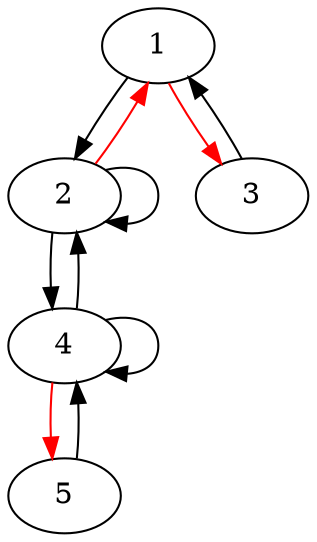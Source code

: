 digraph fecho
{
	1;
	2;
	3;
	4;
	5;
	1 -> 2;
	2 -> 2;
	2 -> 4;
	3 -> 1;
	4 -> 2;
	4 -> 4;
	5 -> 4;
	1 -> 3 [color=red];
	2 -> 1 [color=red];
	4 -> 5 [color=red];
}